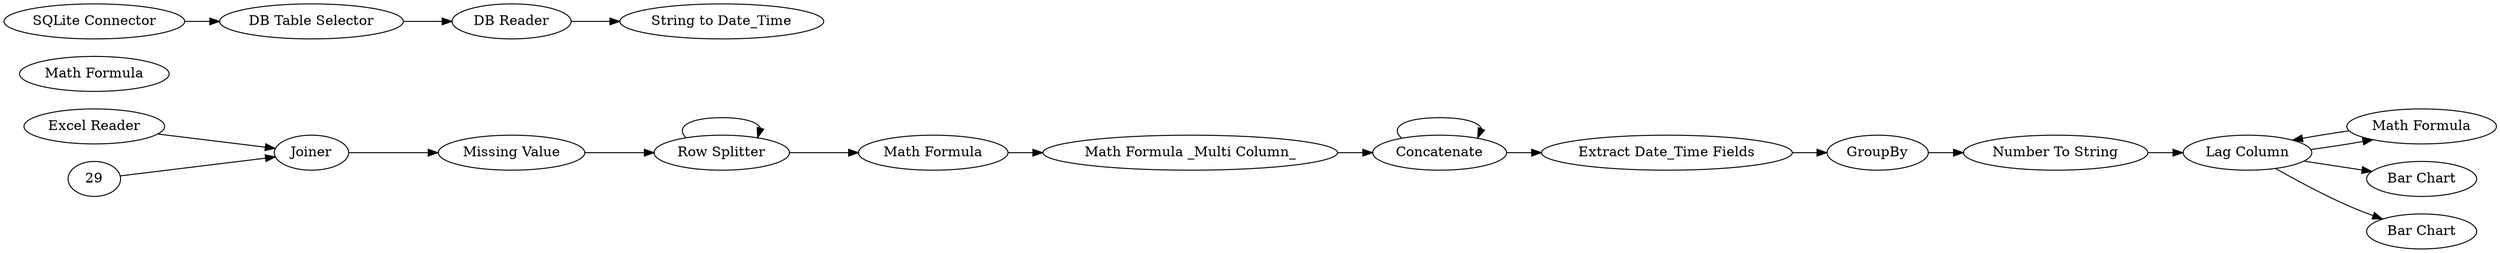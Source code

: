 digraph {
	1 [label="Excel Reader"]
	3 [label=Joiner]
	9 [label="Missing Value"]
	6 [label="Math Formula"]
	7 [label="Row Splitter"]
	10 [label=Concatenate]
	11 [label="Math Formula _Multi Column_"]
	12 [label="Math Formula"]
	18 [label="Row Filter"]
	8 [label=GroupBy]
	13 [label="Extract Date_Time Fields"]
	17 [label="Number To String"]
	18 [label="Lag Column"]
	19 [label="Math Formula"]
	4 [label="String to Date_Time"]
	24 [label="SQLite Connector"]
	27 [label="DB Reader"]
	28 [label="DB Table Selector"]
	30 [label="Bar Chart"]
	31 [label="Bar Chart"]
	6 -> 11
	7 -> 6
	7 -> 7
	11 -> 10
	10 -> 10
	8 -> 17
	13 -> 8
	18 -> 19
	24 -> 28
	27 -> 4
	28 -> 27
	1 -> 3
	3 -> 9
	9 -> 7
	10 -> 13
	18 -> 30
	18 -> 31
	17 -> 18
	19 -> 18
	29 -> 3
	rankdir=LR
}
